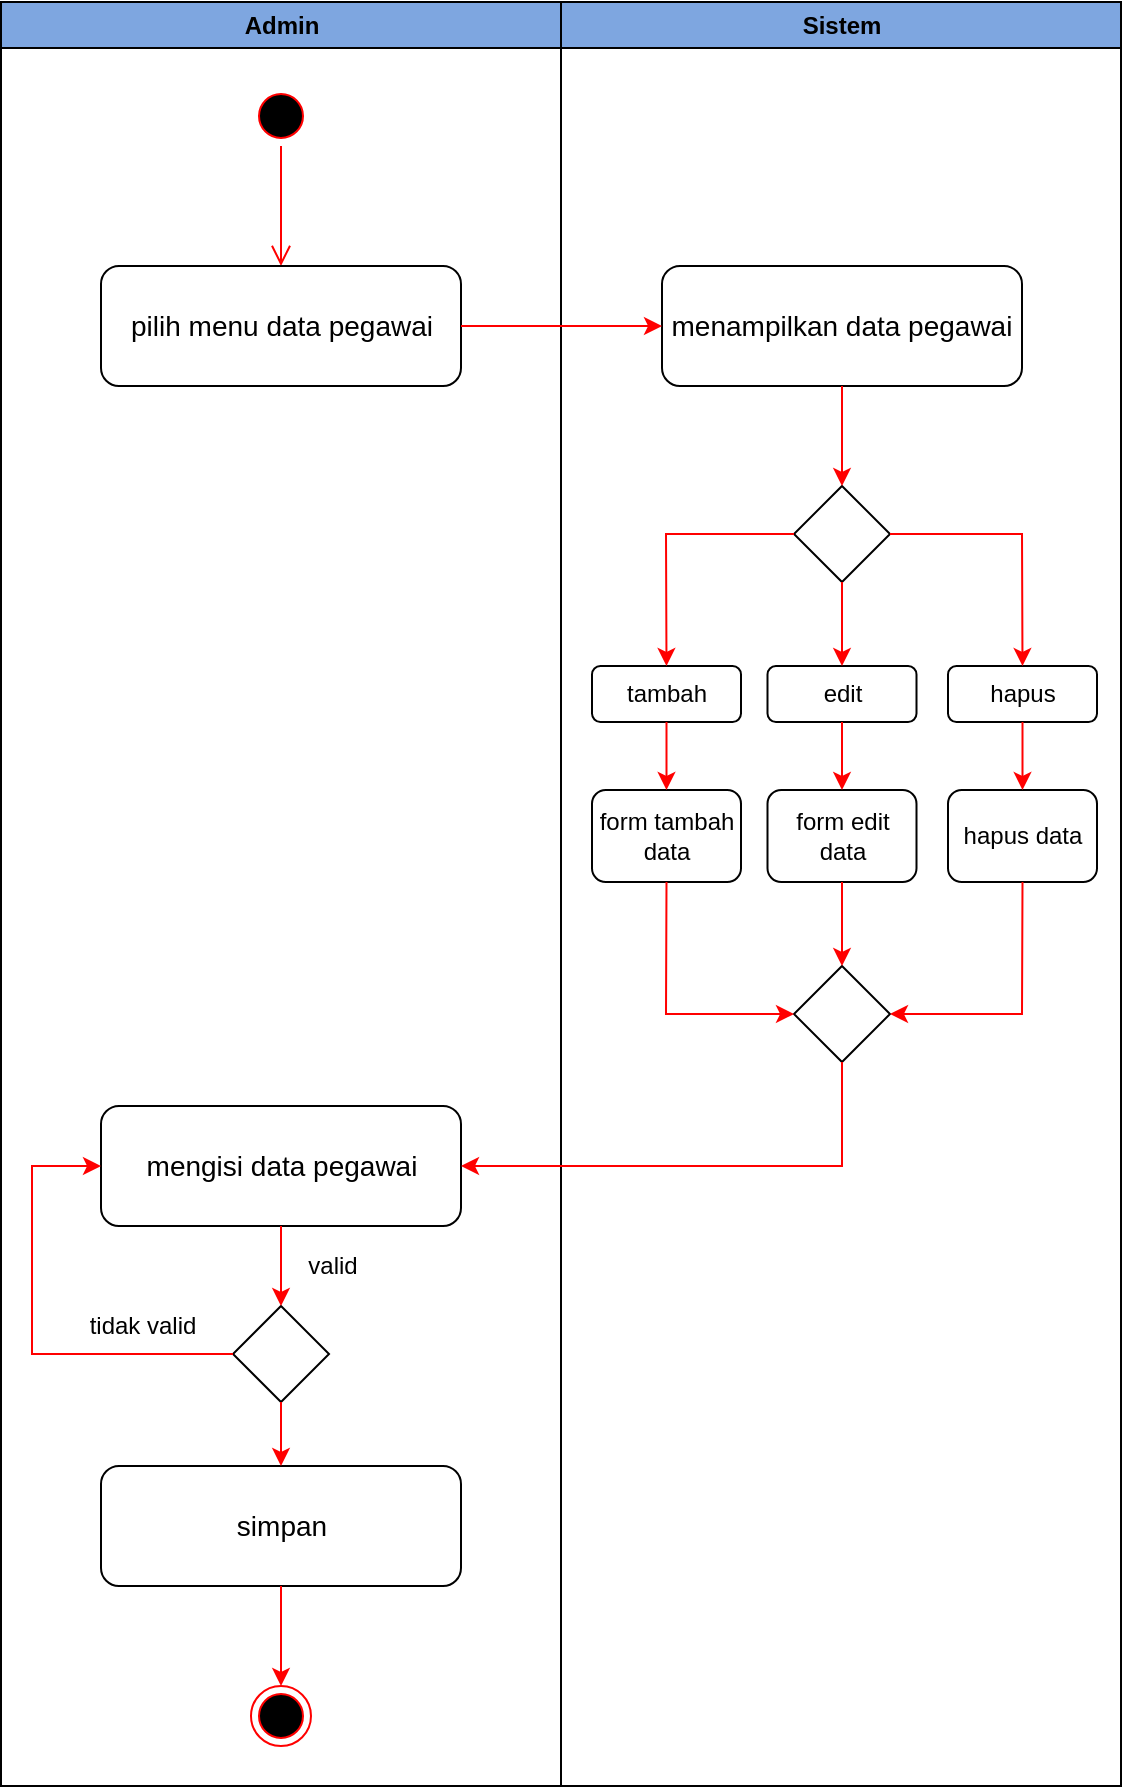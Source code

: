 <mxfile version="14.7.3" type="device"><diagram id="5PDIaKvMA0sJn1E8utXW" name="Page-1"><mxGraphModel dx="1199" dy="653" grid="1" gridSize="10" guides="1" tooltips="1" connect="1" arrows="1" fold="1" page="1" pageScale="1" pageWidth="850" pageHeight="1100" math="0" shadow="0"><root><mxCell id="0"/><mxCell id="1" parent="0"/><mxCell id="T1KZaUi18mbMWR8AFyqD-1" value="Admin" style="swimlane;whiteSpace=wrap;fillColor=#7EA6E0;" vertex="1" parent="1"><mxGeometry x="164.5" y="128" width="280" height="892" as="geometry"/></mxCell><mxCell id="T1KZaUi18mbMWR8AFyqD-2" value="" style="ellipse;html=1;shape=startState;fillColor=#000000;strokeColor=#ff0000;fontSize=14;startSize=26;" vertex="1" parent="T1KZaUi18mbMWR8AFyqD-1"><mxGeometry x="125" y="42" width="30" height="30" as="geometry"/></mxCell><mxCell id="T1KZaUi18mbMWR8AFyqD-3" value="" style="edgeStyle=orthogonalEdgeStyle;html=1;verticalAlign=bottom;endArrow=open;endSize=8;strokeColor=#ff0000;fontSize=14;" edge="1" parent="T1KZaUi18mbMWR8AFyqD-1" source="T1KZaUi18mbMWR8AFyqD-2"><mxGeometry relative="1" as="geometry"><mxPoint x="140" y="132" as="targetPoint"/></mxGeometry></mxCell><mxCell id="T1KZaUi18mbMWR8AFyqD-4" value="pilih menu data pegawai" style="rounded=1;whiteSpace=wrap;html=1;fontSize=14;startSize=26;" vertex="1" parent="T1KZaUi18mbMWR8AFyqD-1"><mxGeometry x="50" y="132" width="180" height="60" as="geometry"/></mxCell><mxCell id="T1KZaUi18mbMWR8AFyqD-33" value="mengisi data pegawai" style="rounded=1;whiteSpace=wrap;html=1;fontSize=14;startSize=26;" vertex="1" parent="T1KZaUi18mbMWR8AFyqD-1"><mxGeometry x="50" y="552" width="180" height="60" as="geometry"/></mxCell><mxCell id="T1KZaUi18mbMWR8AFyqD-34" value="simpan" style="rounded=1;whiteSpace=wrap;html=1;fontSize=14;startSize=26;" vertex="1" parent="T1KZaUi18mbMWR8AFyqD-1"><mxGeometry x="50" y="732" width="180" height="60" as="geometry"/></mxCell><mxCell id="T1KZaUi18mbMWR8AFyqD-35" value="" style="rhombus;whiteSpace=wrap;html=1;" vertex="1" parent="T1KZaUi18mbMWR8AFyqD-1"><mxGeometry x="116" y="652" width="48" height="48" as="geometry"/></mxCell><mxCell id="T1KZaUi18mbMWR8AFyqD-36" value="" style="ellipse;html=1;shape=endState;fillColor=#000000;strokeColor=#ff0000;" vertex="1" parent="T1KZaUi18mbMWR8AFyqD-1"><mxGeometry x="125" y="842" width="30" height="30" as="geometry"/></mxCell><mxCell id="T1KZaUi18mbMWR8AFyqD-49" value="" style="endArrow=classic;html=1;fontSize=14;startSize=26;exitX=0.5;exitY=1;exitDx=0;exitDy=0;strokeColor=#FF0000;entryX=0.5;entryY=0;entryDx=0;entryDy=0;" edge="1" parent="T1KZaUi18mbMWR8AFyqD-1" source="T1KZaUi18mbMWR8AFyqD-33" target="T1KZaUi18mbMWR8AFyqD-35"><mxGeometry width="50" height="50" relative="1" as="geometry"><mxPoint x="440.5" y="460" as="sourcePoint"/><mxPoint x="440.5" y="502" as="targetPoint"/></mxGeometry></mxCell><mxCell id="T1KZaUi18mbMWR8AFyqD-50" value="" style="endArrow=classic;html=1;fontSize=14;startSize=26;strokeColor=#FF0000;entryX=0.5;entryY=0;entryDx=0;entryDy=0;exitX=0.5;exitY=1;exitDx=0;exitDy=0;" edge="1" parent="T1KZaUi18mbMWR8AFyqD-1" source="T1KZaUi18mbMWR8AFyqD-35" target="T1KZaUi18mbMWR8AFyqD-34"><mxGeometry width="50" height="50" relative="1" as="geometry"><mxPoint x="150" y="622" as="sourcePoint"/><mxPoint x="150" y="662" as="targetPoint"/></mxGeometry></mxCell><mxCell id="T1KZaUi18mbMWR8AFyqD-51" value="" style="endArrow=classic;html=1;fontSize=14;startSize=26;strokeColor=#FF0000;entryX=0;entryY=0.5;entryDx=0;entryDy=0;exitX=0;exitY=0.5;exitDx=0;exitDy=0;rounded=0;" edge="1" parent="T1KZaUi18mbMWR8AFyqD-1" source="T1KZaUi18mbMWR8AFyqD-35" target="T1KZaUi18mbMWR8AFyqD-33"><mxGeometry width="50" height="50" relative="1" as="geometry"><mxPoint x="45.5" y="762" as="sourcePoint"/><mxPoint x="160" y="672" as="targetPoint"/><Array as="points"><mxPoint x="15.5" y="676"/><mxPoint x="15.5" y="582"/></Array></mxGeometry></mxCell><mxCell id="T1KZaUi18mbMWR8AFyqD-53" value="" style="endArrow=classic;html=1;fontSize=14;startSize=26;exitX=0.5;exitY=1;exitDx=0;exitDy=0;strokeColor=#FF0000;entryX=0.5;entryY=0;entryDx=0;entryDy=0;" edge="1" parent="T1KZaUi18mbMWR8AFyqD-1" source="T1KZaUi18mbMWR8AFyqD-34" target="T1KZaUi18mbMWR8AFyqD-36"><mxGeometry width="50" height="50" relative="1" as="geometry"><mxPoint x="170" y="642" as="sourcePoint"/><mxPoint x="170" y="682" as="targetPoint"/></mxGeometry></mxCell><mxCell id="T1KZaUi18mbMWR8AFyqD-55" value="tidak valid" style="text;html=1;align=center;verticalAlign=middle;resizable=0;points=[];autosize=1;strokeColor=none;" vertex="1" parent="T1KZaUi18mbMWR8AFyqD-1"><mxGeometry x="35.5" y="652" width="70" height="20" as="geometry"/></mxCell><mxCell id="T1KZaUi18mbMWR8AFyqD-6" value="Sistem" style="swimlane;whiteSpace=wrap;fillColor=#7EA6E0;" vertex="1" parent="1"><mxGeometry x="444.5" y="128" width="280" height="892" as="geometry"/></mxCell><mxCell id="T1KZaUi18mbMWR8AFyqD-7" value="menampilkan data pegawai&lt;span style=&quot;color: rgba(0 , 0 , 0 , 0) ; font-family: monospace ; font-size: 0px&quot;&gt;%3CmxGraphModel%3E%3Croot%3E%3CmxCell%20id%3D%220%22%2F%3E%3CmxCell%20id%3D%221%22%20parent%3D%220%22%2F%3E%3CmxCell%20id%3D%222%22%20value%3D%22klik%20button%20login%20pada%20hompage%22%20style%3D%22rounded%3D1%3BwhiteSpace%3Dwrap%3Bhtml%3D1%3BfontSize%3D14%3BstartSize%3D26%3B%22%20vertex%3D%221%22%20parent%3D%221%22%3E%3CmxGeometry%20x%3D%22214.5%22%20y%3D%22260%22%20width%3D%22180%22%20height%3D%2260%22%20as%3D%22geometry%22%2F%3E%3C%2FmxCell%3E%3C%2Froot%3E%3C%2FmxGraphM&lt;/span&gt;" style="rounded=1;whiteSpace=wrap;html=1;fontSize=14;startSize=26;" vertex="1" parent="T1KZaUi18mbMWR8AFyqD-6"><mxGeometry x="50.5" y="132" width="180" height="60" as="geometry"/></mxCell><mxCell id="T1KZaUi18mbMWR8AFyqD-25" value="" style="rhombus;whiteSpace=wrap;html=1;" vertex="1" parent="T1KZaUi18mbMWR8AFyqD-6"><mxGeometry x="116.5" y="242" width="48" height="48" as="geometry"/></mxCell><mxCell id="T1KZaUi18mbMWR8AFyqD-26" value="tambah" style="rounded=1;whiteSpace=wrap;html=1;" vertex="1" parent="T1KZaUi18mbMWR8AFyqD-6"><mxGeometry x="15.5" y="332" width="74.5" height="28" as="geometry"/></mxCell><mxCell id="T1KZaUi18mbMWR8AFyqD-27" value="edit" style="rounded=1;whiteSpace=wrap;html=1;" vertex="1" parent="T1KZaUi18mbMWR8AFyqD-6"><mxGeometry x="103.25" y="332" width="74.5" height="28" as="geometry"/></mxCell><mxCell id="T1KZaUi18mbMWR8AFyqD-28" value="hapus" style="rounded=1;whiteSpace=wrap;html=1;" vertex="1" parent="T1KZaUi18mbMWR8AFyqD-6"><mxGeometry x="193.5" y="332" width="74.5" height="28" as="geometry"/></mxCell><mxCell id="T1KZaUi18mbMWR8AFyqD-29" value="form tambah data" style="rounded=1;whiteSpace=wrap;html=1;" vertex="1" parent="T1KZaUi18mbMWR8AFyqD-6"><mxGeometry x="15.5" y="394" width="74.5" height="46" as="geometry"/></mxCell><mxCell id="T1KZaUi18mbMWR8AFyqD-30" value="form edit data&lt;span style=&quot;color: rgba(0 , 0 , 0 , 0) ; font-family: monospace ; font-size: 0px&quot;&gt;%3CmxGraphModel%3E%3Croot%3E%3CmxCell%20id%3D%220%22%2F%3E%3CmxCell%20id%3D%221%22%20parent%3D%220%22%2F%3E%3CmxCell%20id%3D%222%22%20value%3D%22form%20tambah%20data%22%20style%3D%22rounded%3D1%3BwhiteSpace%3Dwrap%3Bhtml%3D1%3B%22%20vertex%3D%221%22%20parent%3D%221%22%3E%3CmxGeometry%20x%3D%22460%22%20y%3D%22522%22%20width%3D%2274.5%22%20height%3D%2246%22%20as%3D%22geometry%22%2F%3E%3C%2FmxCell%3E%3C%2Froot%3E%3C%2FmxGraphModel%3E&lt;/span&gt;" style="rounded=1;whiteSpace=wrap;html=1;" vertex="1" parent="T1KZaUi18mbMWR8AFyqD-6"><mxGeometry x="103.25" y="394" width="74.5" height="46" as="geometry"/></mxCell><mxCell id="T1KZaUi18mbMWR8AFyqD-31" value="hapus data" style="rounded=1;whiteSpace=wrap;html=1;" vertex="1" parent="T1KZaUi18mbMWR8AFyqD-6"><mxGeometry x="193.5" y="394" width="74.5" height="46" as="geometry"/></mxCell><mxCell id="T1KZaUi18mbMWR8AFyqD-32" value="" style="rhombus;whiteSpace=wrap;html=1;" vertex="1" parent="T1KZaUi18mbMWR8AFyqD-6"><mxGeometry x="116.5" y="482" width="48" height="48" as="geometry"/></mxCell><mxCell id="T1KZaUi18mbMWR8AFyqD-37" value="" style="endArrow=classic;html=1;fontSize=14;startSize=26;exitX=0.5;exitY=1;exitDx=0;exitDy=0;strokeColor=#FF0000;entryX=0.5;entryY=0;entryDx=0;entryDy=0;" edge="1" parent="T1KZaUi18mbMWR8AFyqD-6" source="T1KZaUi18mbMWR8AFyqD-7" target="T1KZaUi18mbMWR8AFyqD-25"><mxGeometry width="50" height="50" relative="1" as="geometry"><mxPoint x="-40" y="172" as="sourcePoint"/><mxPoint x="60.5" y="172" as="targetPoint"/></mxGeometry></mxCell><mxCell id="T1KZaUi18mbMWR8AFyqD-39" value="" style="endArrow=classic;html=1;fontSize=14;startSize=26;exitX=0.5;exitY=1;exitDx=0;exitDy=0;strokeColor=#FF0000;entryX=0.5;entryY=0;entryDx=0;entryDy=0;" edge="1" parent="T1KZaUi18mbMWR8AFyqD-6" source="T1KZaUi18mbMWR8AFyqD-25" target="T1KZaUi18mbMWR8AFyqD-27"><mxGeometry width="50" height="50" relative="1" as="geometry"><mxPoint x="150.5" y="202" as="sourcePoint"/><mxPoint x="150.5" y="252" as="targetPoint"/></mxGeometry></mxCell><mxCell id="T1KZaUi18mbMWR8AFyqD-40" value="" style="endArrow=classic;html=1;fontSize=14;startSize=26;exitX=1;exitY=0.5;exitDx=0;exitDy=0;strokeColor=#FF0000;entryX=0.5;entryY=0;entryDx=0;entryDy=0;rounded=0;" edge="1" parent="T1KZaUi18mbMWR8AFyqD-6" source="T1KZaUi18mbMWR8AFyqD-25" target="T1KZaUi18mbMWR8AFyqD-28"><mxGeometry width="50" height="50" relative="1" as="geometry"><mxPoint x="150.5" y="300" as="sourcePoint"/><mxPoint x="150.5" y="342" as="targetPoint"/><Array as="points"><mxPoint x="230.5" y="266"/></Array></mxGeometry></mxCell><mxCell id="T1KZaUi18mbMWR8AFyqD-41" value="" style="endArrow=classic;html=1;fontSize=14;startSize=26;exitX=0;exitY=0.5;exitDx=0;exitDy=0;strokeColor=#FF0000;entryX=0.5;entryY=0;entryDx=0;entryDy=0;rounded=0;" edge="1" parent="T1KZaUi18mbMWR8AFyqD-6" source="T1KZaUi18mbMWR8AFyqD-25" target="T1KZaUi18mbMWR8AFyqD-26"><mxGeometry width="50" height="50" relative="1" as="geometry"><mxPoint x="160.5" y="310" as="sourcePoint"/><mxPoint x="160.5" y="352" as="targetPoint"/><Array as="points"><mxPoint x="52.5" y="266"/></Array></mxGeometry></mxCell><mxCell id="T1KZaUi18mbMWR8AFyqD-42" value="" style="endArrow=classic;html=1;fontSize=14;startSize=26;exitX=0.5;exitY=1;exitDx=0;exitDy=0;strokeColor=#FF0000;entryX=0.5;entryY=0;entryDx=0;entryDy=0;" edge="1" parent="T1KZaUi18mbMWR8AFyqD-6" source="T1KZaUi18mbMWR8AFyqD-27" target="T1KZaUi18mbMWR8AFyqD-30"><mxGeometry width="50" height="50" relative="1" as="geometry"><mxPoint x="170.5" y="320" as="sourcePoint"/><mxPoint x="170.5" y="362" as="targetPoint"/></mxGeometry></mxCell><mxCell id="T1KZaUi18mbMWR8AFyqD-43" value="" style="endArrow=classic;html=1;fontSize=14;startSize=26;exitX=0.5;exitY=1;exitDx=0;exitDy=0;strokeColor=#FF0000;entryX=0.5;entryY=0;entryDx=0;entryDy=0;" edge="1" parent="T1KZaUi18mbMWR8AFyqD-6" source="T1KZaUi18mbMWR8AFyqD-28" target="T1KZaUi18mbMWR8AFyqD-31"><mxGeometry width="50" height="50" relative="1" as="geometry"><mxPoint x="150.5" y="370" as="sourcePoint"/><mxPoint x="150.5" y="404" as="targetPoint"/></mxGeometry></mxCell><mxCell id="T1KZaUi18mbMWR8AFyqD-44" value="" style="endArrow=classic;html=1;fontSize=14;startSize=26;exitX=0.5;exitY=1;exitDx=0;exitDy=0;strokeColor=#FF0000;entryX=0.5;entryY=0;entryDx=0;entryDy=0;" edge="1" parent="T1KZaUi18mbMWR8AFyqD-6" source="T1KZaUi18mbMWR8AFyqD-26" target="T1KZaUi18mbMWR8AFyqD-29"><mxGeometry width="50" height="50" relative="1" as="geometry"><mxPoint x="240.75" y="370" as="sourcePoint"/><mxPoint x="240.75" y="404" as="targetPoint"/></mxGeometry></mxCell><mxCell id="T1KZaUi18mbMWR8AFyqD-45" value="" style="endArrow=classic;html=1;fontSize=14;startSize=26;exitX=0.5;exitY=1;exitDx=0;exitDy=0;strokeColor=#FF0000;entryX=0.5;entryY=0;entryDx=0;entryDy=0;" edge="1" parent="T1KZaUi18mbMWR8AFyqD-6" source="T1KZaUi18mbMWR8AFyqD-30" target="T1KZaUi18mbMWR8AFyqD-32"><mxGeometry width="50" height="50" relative="1" as="geometry"><mxPoint x="250.75" y="380" as="sourcePoint"/><mxPoint x="250.75" y="414" as="targetPoint"/></mxGeometry></mxCell><mxCell id="T1KZaUi18mbMWR8AFyqD-46" value="" style="endArrow=classic;html=1;fontSize=14;startSize=26;exitX=0.5;exitY=1;exitDx=0;exitDy=0;strokeColor=#FF0000;entryX=1;entryY=0.5;entryDx=0;entryDy=0;rounded=0;" edge="1" parent="T1KZaUi18mbMWR8AFyqD-6" source="T1KZaUi18mbMWR8AFyqD-31" target="T1KZaUi18mbMWR8AFyqD-32"><mxGeometry width="50" height="50" relative="1" as="geometry"><mxPoint x="150.5" y="450" as="sourcePoint"/><mxPoint x="150.5" y="492" as="targetPoint"/><Array as="points"><mxPoint x="230.5" y="506"/></Array></mxGeometry></mxCell><mxCell id="T1KZaUi18mbMWR8AFyqD-47" value="" style="endArrow=classic;html=1;fontSize=14;startSize=26;exitX=0.5;exitY=1;exitDx=0;exitDy=0;strokeColor=#FF0000;entryX=0;entryY=0.5;entryDx=0;entryDy=0;rounded=0;" edge="1" parent="T1KZaUi18mbMWR8AFyqD-6" source="T1KZaUi18mbMWR8AFyqD-29" target="T1KZaUi18mbMWR8AFyqD-32"><mxGeometry width="50" height="50" relative="1" as="geometry"><mxPoint x="160.5" y="460" as="sourcePoint"/><mxPoint x="160.5" y="502" as="targetPoint"/><Array as="points"><mxPoint x="52.5" y="506"/></Array></mxGeometry></mxCell><mxCell id="T1KZaUi18mbMWR8AFyqD-18" value="" style="endArrow=classic;html=1;fontSize=14;startSize=26;exitX=1;exitY=0.5;exitDx=0;exitDy=0;strokeColor=#FF0000;entryX=0;entryY=0.5;entryDx=0;entryDy=0;" edge="1" parent="1" source="T1KZaUi18mbMWR8AFyqD-4" target="T1KZaUi18mbMWR8AFyqD-7"><mxGeometry width="50" height="50" relative="1" as="geometry"><mxPoint x="490" y="440" as="sourcePoint"/><mxPoint x="540" y="390" as="targetPoint"/></mxGeometry></mxCell><mxCell id="T1KZaUi18mbMWR8AFyqD-48" value="" style="endArrow=classic;html=1;fontSize=14;startSize=26;exitX=0.5;exitY=1;exitDx=0;exitDy=0;strokeColor=#FF0000;entryX=1;entryY=0.5;entryDx=0;entryDy=0;rounded=0;" edge="1" parent="1" source="T1KZaUi18mbMWR8AFyqD-32" target="T1KZaUi18mbMWR8AFyqD-33"><mxGeometry width="50" height="50" relative="1" as="geometry"><mxPoint x="595" y="578" as="sourcePoint"/><mxPoint x="595" y="620" as="targetPoint"/><Array as="points"><mxPoint x="585" y="710"/></Array></mxGeometry></mxCell><mxCell id="T1KZaUi18mbMWR8AFyqD-54" value="valid" style="text;html=1;align=center;verticalAlign=middle;resizable=0;points=[];autosize=1;strokeColor=none;" vertex="1" parent="1"><mxGeometry x="310" y="750" width="40" height="20" as="geometry"/></mxCell></root></mxGraphModel></diagram></mxfile>